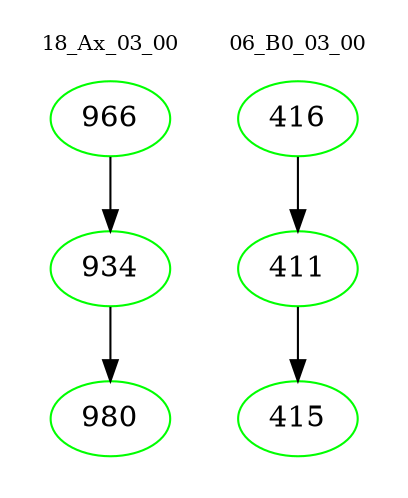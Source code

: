 digraph{
subgraph cluster_0 {
color = white
label = "18_Ax_03_00";
fontsize=10;
T0_966 [label="966", color="green"]
T0_966 -> T0_934 [color="black"]
T0_934 [label="934", color="green"]
T0_934 -> T0_980 [color="black"]
T0_980 [label="980", color="green"]
}
subgraph cluster_1 {
color = white
label = "06_B0_03_00";
fontsize=10;
T1_416 [label="416", color="green"]
T1_416 -> T1_411 [color="black"]
T1_411 [label="411", color="green"]
T1_411 -> T1_415 [color="black"]
T1_415 [label="415", color="green"]
}
}

